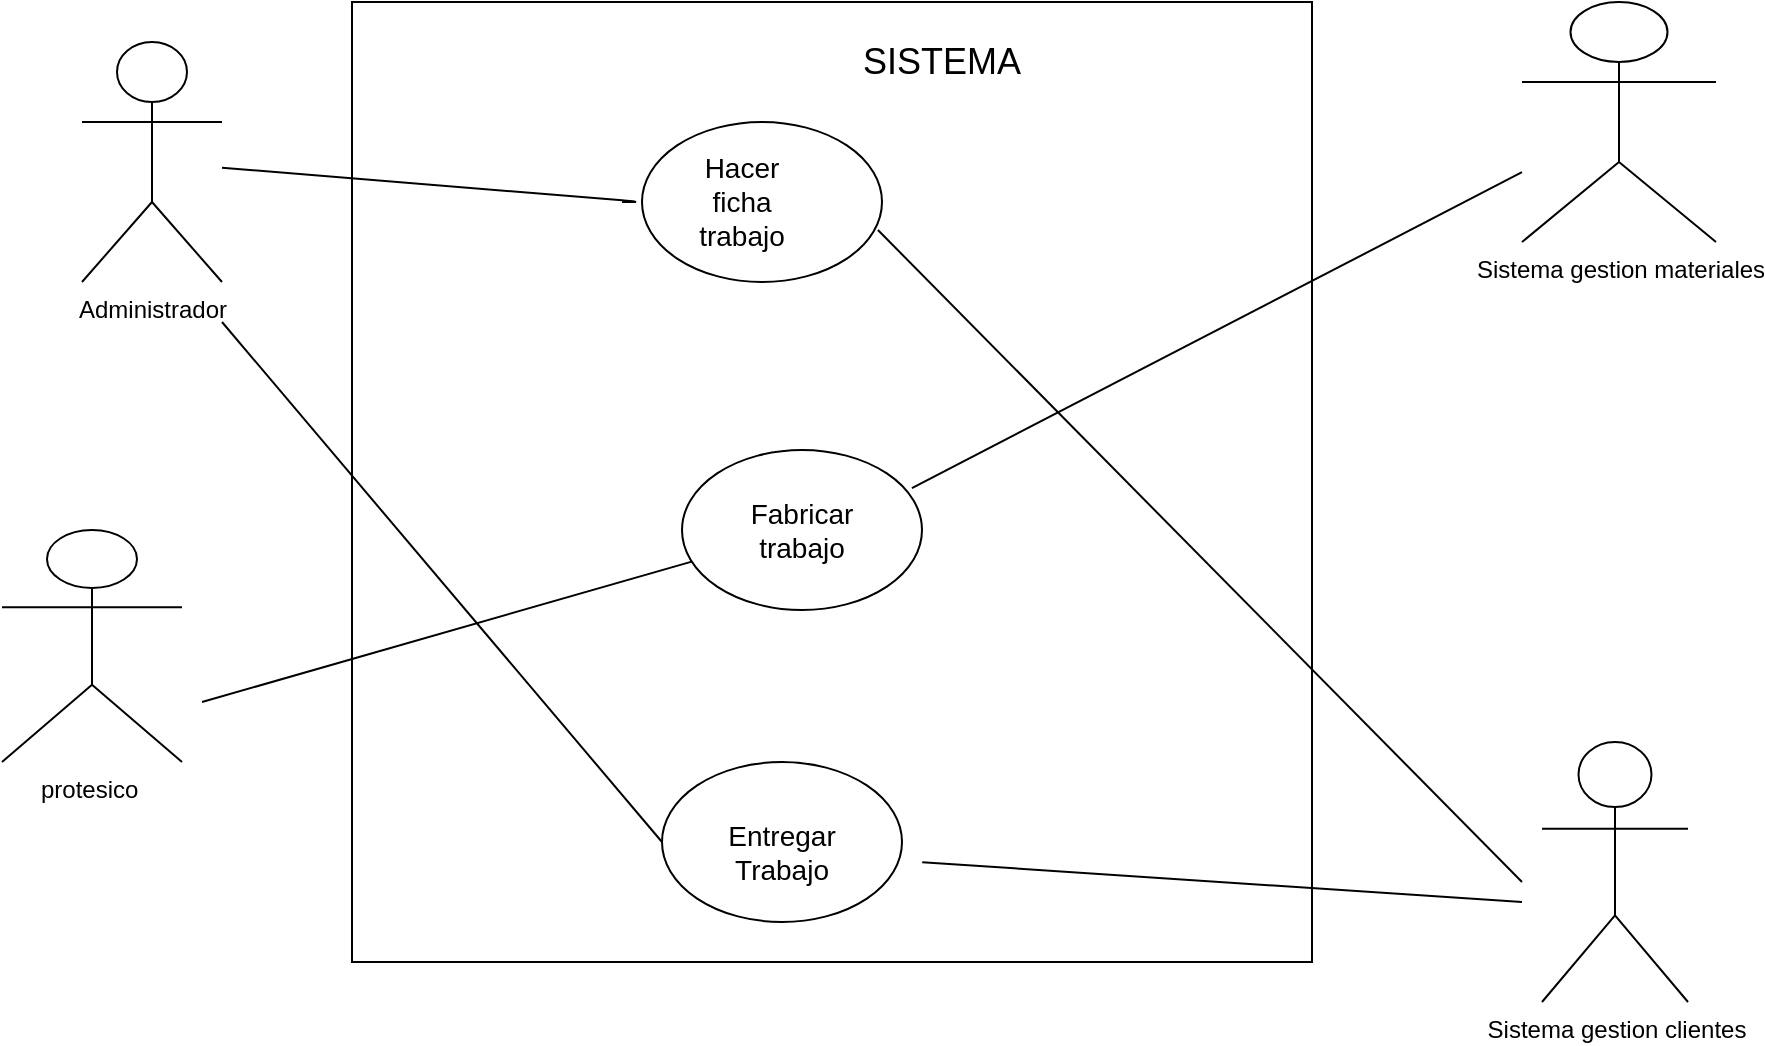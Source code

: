 <mxfile version="13.0.3" type="device"><diagram id="aQ1Kw7ijU8FBWpbtWezr" name="Page-1"><mxGraphModel dx="1590" dy="816" grid="1" gridSize="10" guides="1" tooltips="1" connect="1" arrows="1" fold="1" page="1" pageScale="1" pageWidth="1169" pageHeight="827" math="0" shadow="0"><root><mxCell id="0"/><mxCell id="1" parent="0"/><mxCell id="pb3WiqHVEaxifDk3GP_q-1" value="Administrador" style="shape=umlActor;verticalLabelPosition=bottom;labelBackgroundColor=#ffffff;verticalAlign=top;html=1;outlineConnect=0;" parent="1" vertex="1"><mxGeometry x="220" y="130" width="70" height="120" as="geometry"/></mxCell><mxCell id="pb3WiqHVEaxifDk3GP_q-2" value="Sistema gestion materiales" style="shape=umlActor;verticalLabelPosition=bottom;labelBackgroundColor=#ffffff;verticalAlign=top;html=1;outlineConnect=0;" parent="1" vertex="1"><mxGeometry x="940" y="110" width="97" height="120" as="geometry"/></mxCell><mxCell id="pb3WiqHVEaxifDk3GP_q-12" value="Sistema gestion clientes&lt;br&gt;" style="shape=umlActor;verticalLabelPosition=bottom;labelBackgroundColor=#ffffff;verticalAlign=top;html=1;outlineConnect=0;" parent="1" vertex="1"><mxGeometry x="950" y="480" width="73" height="130" as="geometry"/></mxCell><mxCell id="pb3WiqHVEaxifDk3GP_q-13" value="" style="whiteSpace=wrap;html=1;aspect=fixed;" parent="1" vertex="1"><mxGeometry x="355" y="110" width="480" height="480" as="geometry"/></mxCell><mxCell id="pb3WiqHVEaxifDk3GP_q-14" value="" style="ellipse;whiteSpace=wrap;html=1;" parent="1" vertex="1"><mxGeometry x="500" y="170" width="120" height="80" as="geometry"/></mxCell><mxCell id="pb3WiqHVEaxifDk3GP_q-15" value="" style="ellipse;whiteSpace=wrap;html=1;" parent="1" vertex="1"><mxGeometry x="510" y="490" width="120" height="80" as="geometry"/></mxCell><mxCell id="pb3WiqHVEaxifDk3GP_q-16" value="&lt;font style=&quot;font-size: 14px&quot;&gt;Entregar Trabajo&lt;/font&gt;" style="text;html=1;strokeColor=none;fillColor=none;align=center;verticalAlign=middle;whiteSpace=wrap;rounded=0;" parent="1" vertex="1"><mxGeometry x="550" y="505" width="40" height="60" as="geometry"/></mxCell><mxCell id="pb3WiqHVEaxifDk3GP_q-17" value="&lt;font style=&quot;font-size: 14px&quot;&gt;Hacer ficha trabajo&lt;/font&gt;" style="text;html=1;strokeColor=none;fillColor=none;align=center;verticalAlign=middle;whiteSpace=wrap;rounded=0;" parent="1" vertex="1"><mxGeometry x="530" y="200" width="40" height="20" as="geometry"/></mxCell><mxCell id="pb3WiqHVEaxifDk3GP_q-18" value="" style="endArrow=none;html=1;" parent="1" source="pb3WiqHVEaxifDk3GP_q-1" edge="1"><mxGeometry width="50" height="50" relative="1" as="geometry"><mxPoint x="350" y="240" as="sourcePoint"/><mxPoint x="490" y="210" as="targetPoint"/><Array as="points"><mxPoint x="500" y="210"/><mxPoint x="490" y="210"/></Array></mxGeometry></mxCell><mxCell id="pb3WiqHVEaxifDk3GP_q-19" value="" style="endArrow=none;html=1;exitX=0.958;exitY=0.238;exitDx=0;exitDy=0;exitPerimeter=0;" parent="1" source="yWOha_s_C-amk9Y7vChM-3" target="pb3WiqHVEaxifDk3GP_q-2" edge="1"><mxGeometry width="50" height="50" relative="1" as="geometry"><mxPoint x="770" y="230" as="sourcePoint"/><mxPoint x="820" y="180" as="targetPoint"/></mxGeometry></mxCell><mxCell id="pb3WiqHVEaxifDk3GP_q-20" value="" style="endArrow=none;html=1;entryX=0;entryY=0.5;entryDx=0;entryDy=0;" parent="1" target="pb3WiqHVEaxifDk3GP_q-15" edge="1"><mxGeometry width="50" height="50" relative="1" as="geometry"><mxPoint x="290" y="270" as="sourcePoint"/><mxPoint x="260" y="320" as="targetPoint"/><Array as="points"/></mxGeometry></mxCell><mxCell id="pb3WiqHVEaxifDk3GP_q-21" value="" style="endArrow=none;html=1;exitX=0.983;exitY=0.675;exitDx=0;exitDy=0;exitPerimeter=0;" parent="1" source="pb3WiqHVEaxifDk3GP_q-14" edge="1"><mxGeometry width="50" height="50" relative="1" as="geometry"><mxPoint x="810" y="360" as="sourcePoint"/><mxPoint x="940" y="550" as="targetPoint"/></mxGeometry></mxCell><mxCell id="pb3WiqHVEaxifDk3GP_q-22" value="" style="endArrow=none;html=1;exitX=0.594;exitY=0.896;exitDx=0;exitDy=0;exitPerimeter=0;" parent="1" source="pb3WiqHVEaxifDk3GP_q-13" edge="1"><mxGeometry width="50" height="50" relative="1" as="geometry"><mxPoint x="760" y="580" as="sourcePoint"/><mxPoint x="940" y="560" as="targetPoint"/></mxGeometry></mxCell><mxCell id="pb3WiqHVEaxifDk3GP_q-23" value="&lt;font style=&quot;font-size: 18px&quot;&gt;SISTEMA&lt;/font&gt;" style="text;html=1;strokeColor=none;fillColor=none;align=center;verticalAlign=middle;whiteSpace=wrap;rounded=0;" parent="1" vertex="1"><mxGeometry x="630" y="130" width="40" height="20" as="geometry"/></mxCell><mxCell id="yWOha_s_C-amk9Y7vChM-1" value="protesico&amp;nbsp;" style="shape=umlActor;verticalLabelPosition=bottom;labelBackgroundColor=#ffffff;verticalAlign=top;html=1;outlineConnect=0;" parent="1" vertex="1"><mxGeometry x="180" y="374" width="90" height="116" as="geometry"/></mxCell><mxCell id="yWOha_s_C-amk9Y7vChM-3" value="" style="ellipse;whiteSpace=wrap;html=1;" parent="1" vertex="1"><mxGeometry x="520" y="334" width="120" height="80" as="geometry"/></mxCell><mxCell id="yWOha_s_C-amk9Y7vChM-4" value="&lt;font style=&quot;font-size: 14px&quot;&gt;Fabricar trabajo&lt;/font&gt;" style="text;html=1;strokeColor=none;fillColor=none;align=center;verticalAlign=middle;whiteSpace=wrap;rounded=0;" parent="1" vertex="1"><mxGeometry x="560" y="364" width="40" height="20" as="geometry"/></mxCell><mxCell id="yWOha_s_C-amk9Y7vChM-6" value="" style="endArrow=none;html=1;" parent="1" target="yWOha_s_C-amk9Y7vChM-3" edge="1"><mxGeometry width="50" height="50" relative="1" as="geometry"><mxPoint x="280" y="460" as="sourcePoint"/><mxPoint x="370" y="389" as="targetPoint"/></mxGeometry></mxCell></root></mxGraphModel></diagram></mxfile>